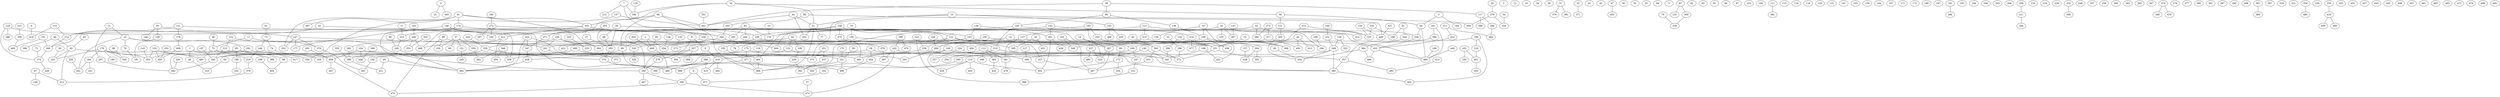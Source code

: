 graph {
  0;
  1;
  2;
  3;
  4;
  5;
  6;
  7;
  8;
  9;
  10;
  11;
  12;
  13;
  14;
  15;
  16;
  17;
  18;
  19;
  20;
  21;
  22;
  23;
  24;
  25;
  26;
  27;
  28;
  29;
  30;
  31;
  32;
  33;
  34;
  35;
  36;
  37;
  38;
  39;
  40;
  41;
  42;
  43;
  44;
  45;
  46;
  47;
  48;
  49;
  50;
  51;
  52;
  53;
  54;
  55;
  56;
  57;
  58;
  59;
  60;
  61;
  62;
  63;
  64;
  65;
  66;
  67;
  68;
  69;
  70;
  71;
  72;
  73;
  74;
  75;
  76;
  77;
  78;
  79;
  80;
  81;
  82;
  83;
  84;
  85;
  86;
  87;
  88;
  89;
  90;
  91;
  92;
  93;
  94;
  95;
  96;
  97;
  98;
  99;
  100;
  101;
  102;
  103;
  104;
  105;
  106;
  107;
  108;
  109;
  110;
  111;
  112;
  113;
  114;
  115;
  116;
  117;
  118;
  119;
  120;
  121;
  122;
  123;
  124;
  125;
  126;
  127;
  128;
  129;
  130;
  131;
  132;
  133;
  134;
  135;
  136;
  137;
  138;
  139;
  140;
  141;
  142;
  143;
  144;
  145;
  146;
  147;
  148;
  149;
  150;
  151;
  152;
  153;
  154;
  155;
  156;
  157;
  158;
  159;
  160;
  161;
  162;
  163;
  164;
  165;
  166;
  167;
  168;
  169;
  170;
  171;
  172;
  173;
  174;
  175;
  176;
  177;
  178;
  179;
  180;
  181;
  182;
  183;
  184;
  185;
  186;
  187;
  188;
  189;
  190;
  191;
  192;
  193;
  194;
  195;
  196;
  197;
  198;
  199;
  200;
  201;
  202;
  203;
  204;
  205;
  206;
  207;
  208;
  209;
  210;
  211;
  212;
  213;
  214;
  215;
  216;
  217;
  218;
  219;
  220;
  221;
  222;
  223;
  224;
  225;
  226;
  227;
  228;
  229;
  230;
  231;
  232;
  233;
  234;
  235;
  236;
  237;
  238;
  239;
  240;
  241;
  242;
  243;
  244;
  245;
  246;
  247;
  248;
  249;
  250;
  251;
  252;
  253;
  254;
  255;
  256;
  257;
  258;
  259;
  260;
  261;
  262;
  263;
  264;
  265;
  266;
  267;
  268;
  269;
  270;
  271;
  272;
  273;
  274;
  275;
  276;
  277;
  278;
  279;
  280;
  281;
  282;
  283;
  284;
  285;
  286;
  287;
  288;
  289;
  290;
  291;
  292;
  293;
  294;
  295;
  296;
  297;
  298;
  299;
  300;
  301;
  302;
  303;
  304;
  305;
  306;
  307;
  308;
  309;
  310;
  311;
  312;
  313;
  314;
  315;
  316;
  317;
  318;
  319;
  320;
  321;
  322;
  323;
  324;
  325;
  326;
  327;
  328;
  329;
  330;
  331;
  332;
  333;
  334;
  335;
  336;
  337;
  338;
  339;
  340;
  341;
  342;
  343;
  344;
  345;
  346;
  347;
  348;
  349;
  350;
  351;
  352;
  353;
  354;
  355;
  356;
  357;
  358;
  359;
  360;
  361;
  362;
  363;
  364;
  365;
  366;
  367;
  368;
  369;
  370;
  371;
  372;
  373;
  374;
  375;
  376;
  377;
  378;
  379;
  380;
  381;
  382;
  383;
  384;
  385;
  386;
  387;
  388;
  389;
  390;
  391;
  392;
  393;
  394;
  395;
  396;
  397;
  398;
  399;
  400;
  401;
  402;
  403;
  404;
  405;
  406;
  407;
  408;
  409;
  410;
  411;
  412;
  413;
  414;
  415;
  416;
  417;
  418;
  419;
  420;
  421;
  422;
  423;
  424;
  425;
  426;
  427;
  428;
  429;
  430;
  431;
  432;
  433;
  434;
  435;
  436;
  437;
  438;
  439;
  440;
  441;
  442;
  443;
  444;
  445;
  446;
  447;
  448;
  449;
  450;
  451;
  452;
  453;
  454;
  455;
  456;
  457;
  458;
  459;
  460;
  461;
  462;
  463;
  464;
  465;
  466;
  467;
  468;
  469;
  470;
  471;
  472;
  473;
  474;
  475;
  476;
  477;
  478;
  479;
  480;
  481;
  482;
  483;
  484;
  485;
  486;
  487;
  488;
  489;
  490;
  491;
  492;
  493;
  494;
  495;
  496;
  497;
  498;
  499;
  0 -- 405;
  0 -- 23;
  1 -- 48;
  1 -- 319;
  2 -- 99;
  2 -- 408;
  2 -- 254;
  4 -- 418;
  5 -- 64;
  5 -- 144;
  6 -- 471;
  6 -- 350;
  7 -- 212;
  7 -- 468;
  7 -- 382;
  8 -- 290;
  8 -- 9;
  9 -- 410;
  10 -- 176;
  11 -- 215;
  13 -- 51;
  13 -- 102;
  13 -- 375;
  13 -- 344;
  14 -- 387;
  14 -- 269;
  15 -- 331;
  17 -- 290;
  17 -- 75;
  18 -- 80;
  18 -- 387;
  19 -- 256;
  19 -- 105;
  19 -- 367;
  19 -- 127;
  20 -- 279;
  21 -- 22;
  21 -- 297;
  22 -- 292;
  22 -- 341;
  22 -- 331;
  22 -- 76;
  24 -- 214;
  24 -- 358;
  25 -- 296;
  26 -- 454;
  27 -- 283;
  29 -- 68;
  29 -- 456;
  29 -- 283;
  31 -- 374;
  31 -- 392;
  32 -- 371;
  33 -- 130;
  33 -- 236;
  33 -- 222;
  34 -- 51;
  34 -- 56;
  34 -- 382;
  34 -- 271;
  35 -- 451;
  35 -- 395;
  36 -- 243;
  37 -- 150;
  37 -- 151;
  37 -- 250;
  37 -- 60;
  37 -- 349;
  38 -- 75;
  39 -- 96;
  39 -- 117;
  39 -- 441;
  40 -- 365;
  43 -- 62;
  44 -- 51;
  44 -- 441;
  44 -- 253;
  45 -- 387;
  45 -- 413;
  45 -- 430;
  46 -- 396;
  46 -- 62;
  47 -- 453;
  48 -- 223;
  49 -- 421;
  49 -- 462;
  51 -- 468;
  51 -- 77;
  51 -- 253;
  52 -- 73;
  54 -- 334;
  56 -- 64;
  56 -- 121;
  57 -- 473;
  58 -- 385;
  58 -- 424;
  58 -- 410;
  59 -- 223;
  61 -- 384;
  61 -- 497;
  61 -- 201;
  61 -- 202;
  61 -- 174;
  62 -- 243;
  62 -- 359;
  62 -- 412;
  63 -- 176;
  63 -- 480;
  63 -- 291;
  63 -- 215;
  63 -- 444;
  64 -- 480;
  64 -- 256;
  65 -- 133;
  65 -- 109;
  65 -- 78;
  66 -- 291;
  66 -- 99;
  66 -- 201;
  66 -- 441;
  67 -- 145;
  67 -- 412;
  68 -- 283;
  70 -- 139;
  72 -- 274;
  73 -- 246;
  73 -- 74;
  74 -- 309;
  75 -- 483;
  75 -- 389;
  75 -- 88;
  76 -- 181;
  79 -- 336;
  80 -- 172;
  81 -- 244;
  81 -- 299;
  84 -- 240;
  85 -- 408;
  86 -- 440;
  87 -- 152;
  87 -- 300;
  88 -- 404;
  89 -- 150;
  89 -- 470;
  89 -- 219;
  90 -- 221;
  92 -- 294;
  92 -- 345;
  92 -- 380;
  93 -- 147;
  93 -- 148;
  93 -- 158;
  95 -- 329;
  95 -- 459;
  95 -- 189;
  95 -- 303;
  96 -- 165;
  96 -- 136;
  98 -- 469;
  98 -- 263;
  99 -- 498;
  99 -- 438;
  100 -- 227;
  100 -- 269;
  101 -- 400;
  101 -- 268;
  102 -- 429;
  102 -- 366;
  104 -- 464;
  104 -- 309;
  104 -- 446;
  107 -- 340;
  108 -- 416;
  108 -- 464;
  108 -- 290;
  108 -- 122;
  108 -- 475;
  109 -- 230;
  110 -- 418;
  110 -- 214;
  111 -- 381;
  112 -- 406;
  112 -- 486;
  112 -- 361;
  112 -- 393;
  112 -- 394;
  113 -- 468;
  113 -- 325;
  113 -- 315;
  114 -- 434;
  114 -- 452;
  114 -- 420;
  114 -- 390;
  117 -- 386;
  117 -- 286;
  118 -- 464;
  121 -- 305;
  122 -- 338;
  122 -- 261;
  122 -- 294;
  122 -- 395;
  123 -- 367;
  124 -- 376;
  124 -- 313;
  125 -- 382;
  126 -- 254;
  127 -- 368;
  127 -- 456;
  127 -- 361;
  128 -- 322;
  128 -- 249;
  129 -- 496;
  129 -- 274;
  129 -- 135;
  131 -- 178;
  131 -- 214;
  131 -- 390;
  133 -- 304;
  133 -- 221;
  134 -- 306;
  134 -- 204;
  135 -- 273;
  136 -- 236;
  137 -- 359;
  137 -- 441;
  138 -- 197;
  138 -- 391;
  139 -- 384;
  139 -- 458;
  140 -- 342;
  140 -- 394;
  142 -- 176;
  142 -- 391;
  142 -- 316;
  143 -- 303;
  146 -- 177;
  146 -- 345;
  146 -- 239;
  147 -- 177;
  147 -- 261;
  147 -- 376;
  147 -- 202;
  149 -- 385;
  149 -- 434;
  149 -- 340;
  151 -- 245;
  153 -- 389;
  153 -- 495;
  153 -- 303;
  154 -- 469;
  154 -- 325;
  156 -- 384;
  156 -- 225;
  156 -- 259;
  156 -- 261;
  157 -- 428;
  158 -- 181;
  160 -- 269;
  161 -- 480;
  161 -- 282;
  162 -- 401;
  162 -- 169;
  163 -- 200;
  165 -- 314;
  165 -- 219;
  165 -- 239;
  166 -- 294;
  168 -- 231;
  170 -- 221;
  172 -- 452;
  172 -- 234;
  174 -- 197;
  174 -- 488;
  174 -- 462;
  175 -- 293;
  175 -- 182;
  175 -- 377;
  176 -- 195;
  178 -- 409;
  179 -- 483;
  179 -- 243;
  179 -- 440;
  179 -- 184;
  179 -- 190;
  179 -- 303;
  182 -- 491;
  183 -- 209;
  183 -- 333;
  183 -- 494;
  184 -- 241;
  184 -- 341;
  185 -- 272;
  186 -- 209;
  186 -- 402;
  186 -- 218;
  188 -- 480;
  189 -- 432;
  191 -- 266;
  192 -- 467;
  192 -- 349;
  195 -- 377;
  197 -- 433;
  197 -- 207;
  198 -- 342;
  198 -- 222;
  199 -- 242;
  199 -- 474;
  200 -- 353;
  200 -- 488;
  200 -- 363;
  201 -- 339;
  201 -- 411;
  201 -- 284;
  201 -- 268;
  204 -- 428;
  204 -- 302;
  205 -- 309;
  207 -- 369;
  207 -- 278;
  207 -- 398;
  208 -- 211;
  209 -- 481;
  209 -- 247;
  211 -- 264;
  213 -- 356;
  214 -- 268;
  215 -- 240;
  217 -- 394;
  218 -- 401;
  219 -- 354;
  219 -- 372;
  220 -- 225;
  221 -- 499;
  221 -- 383;
  224 -- 259;
  226 -- 341;
  227 -- 467;
  229 -- 442;
  230 -- 383;
  231 -- 249;
  232 -- 325;
  232 -- 299;
  233 -- 304;
  233 -- 347;
  233 -- 462;
  235 -- 308;
  236 -- 368;
  236 -- 458;
  236 -- 254;
  237 -- 416;
  237 -- 460;
  238 -- 404;
  239 -- 273;
  239 -- 331;
  240 -- 462;
  242 -- 247;
  242 -- 407;
  242 -- 473;
  244 -- 357;
  246 -- 329;
  246 -- 319;
  247 -- 312;
  249 -- 385;
  249 -- 454;
  249 -- 285;
  250 -- 362;
  251 -- 337;
  251 -- 375;
  252 -- 495;
  255 -- 320;
  255 -- 271;
  256 -- 433;
  259 -- 370;
  259 -- 329;
  261 -- 373;
  263 -- 284;
  268 -- 274;
  269 -- 293;
  270 -- 348;
  270 -- 479;
  271 -- 347;
  272 -- 345;
  272 -- 284;
  272 -- 397;
  274 -- 426;
  275 -- 380;
  275 -- 317;
  278 -- 290;
  279 -- 344;
  279 -- 334;
  282 -- 364;
  283 -- 370;
  284 -- 320;
  284 -- 331;
  284 -- 494;
  285 -- 459;
  286 -- 484;
  288 -- 486;
  288 -- 415;
  289 -- 481;
  289 -- 340;
  290 -- 487;
  290 -- 350;
  292 -- 375;
  292 -- 442;
  296 -- 372;
  297 -- 442;
  300 -- 336;
  301 -- 360;
  305 -- 454;
  306 -- 342;
  309 -- 470;
  309 -- 447;
  310 -- 325;
  310 -- 331;
  311 -- 484;
  311 -- 422;
  312 -- 388;
  313 -- 417;
  313 -- 340;
  315 -- 331;
  315 -- 349;
  316 -- 477;
  317 -- 477;
  317 -- 430;
  319 -- 378;
  320 -- 328;
  323 -- 338;
  323 -- 388;
  324 -- 327;
  324 -- 361;
  326 -- 485;
  331 -- 372;
  331 -- 357;
  332 -- 471;
  333 -- 365;
  335 -- 419;
  337 -- 383;
  338 -- 342;
  338 -- 358;
  339 -- 423;
  339 -- 379;
  340 -- 442;
  346 -- 450;
  346 -- 358;
  346 -- 362;
  347 -- 438;
  350 -- 470;
  350 -- 473;
  351 -- 441;
  352 -- 353;
  355 -- 398;
  356 -- 400;
  357 -- 385;
  357 -- 493;
  361 -- 478;
  363 -- 398;
  364 -- 466;
  364 -- 454;
  365 -- 372;
  365 -- 431;
  370 -- 486;
  370 -- 390;
  376 -- 491;
  377 -- 499;
  377 -- 468;
  377 -- 462;
  378 -- 412;
  379 -- 407;
  385 -- 402;
  387 -- 416;
  387 -- 467;
  391 -- 436;
  391 -- 452;
  393 -- 425;
  394 -- 452;
  398 -- 421;
  399 -- 446;
  401 -- 455;
  403 -- 408;
  408 -- 486;
  409 -- 495;
  410 -- 498;
  410 -- 482;
  410 -- 415;
  411 -- 450;
  411 -- 488;
  414 -- 493;
  419 -- 439;
  419 -- 490;
  422 -- 433;
  424 -- 499;
  427 -- 469;
  431 -- 467;
  433 -- 480;
  433 -- 466;
  438 -- 462;
  449 -- 480;
  464 -- 468;
  475 -- 481;
}